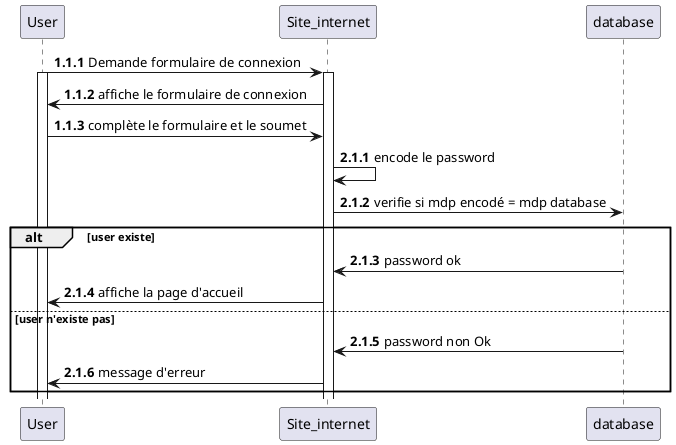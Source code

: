 @startuml
'https://plantuml.com/sequence-diagram



autonumber 1.1.1
User -> Site_internet: Demande formulaire de connexion
activate User
activate Site_internet
Site_internet-> User: affiche le formulaire de connexion
User->Site_internet: complète le formulaire et le soumet

autonumber 2.1.1

Site_internet -> Site_internet : encode le password
Site_internet -> database : verifie si mdp encodé = mdp database

alt user existe
database->Site_internet : password ok
Site_internet->User: affiche la page d'accueil
else user n'existe pas
database->Site_internet : password non Ok
Site_internet->User : message d'erreur
end
@enduml
